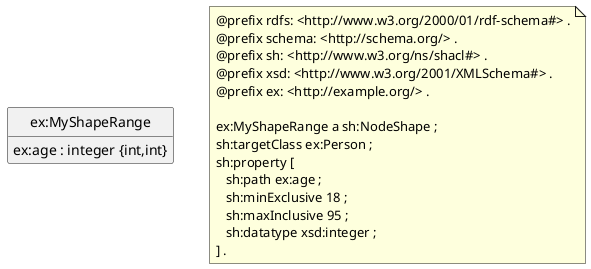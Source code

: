 @startuml
class "ex:MyShapeRange" 
"ex:MyShapeRange" : ex:age : integer {int,int}

note as N1
@prefix rdfs: <http://www.w3.org/2000/01/rdf-schema#> .
@prefix schema: <http://schema.org/> .
@prefix sh: <http://www.w3.org/ns/shacl#> .
@prefix xsd: <http://www.w3.org/2001/XMLSchema#> .
@prefix ex: <http://example.org/> .

ex:MyShapeRange a sh:NodeShape ;
sh:targetClass ex:Person ;
sh:property [
   sh:path ex:age ;
   sh:minExclusive 18 ;
   sh:maxInclusive 95 ;
   sh:datatype xsd:integer ;
] .
end note

hide circle
hide empty members
@enduml